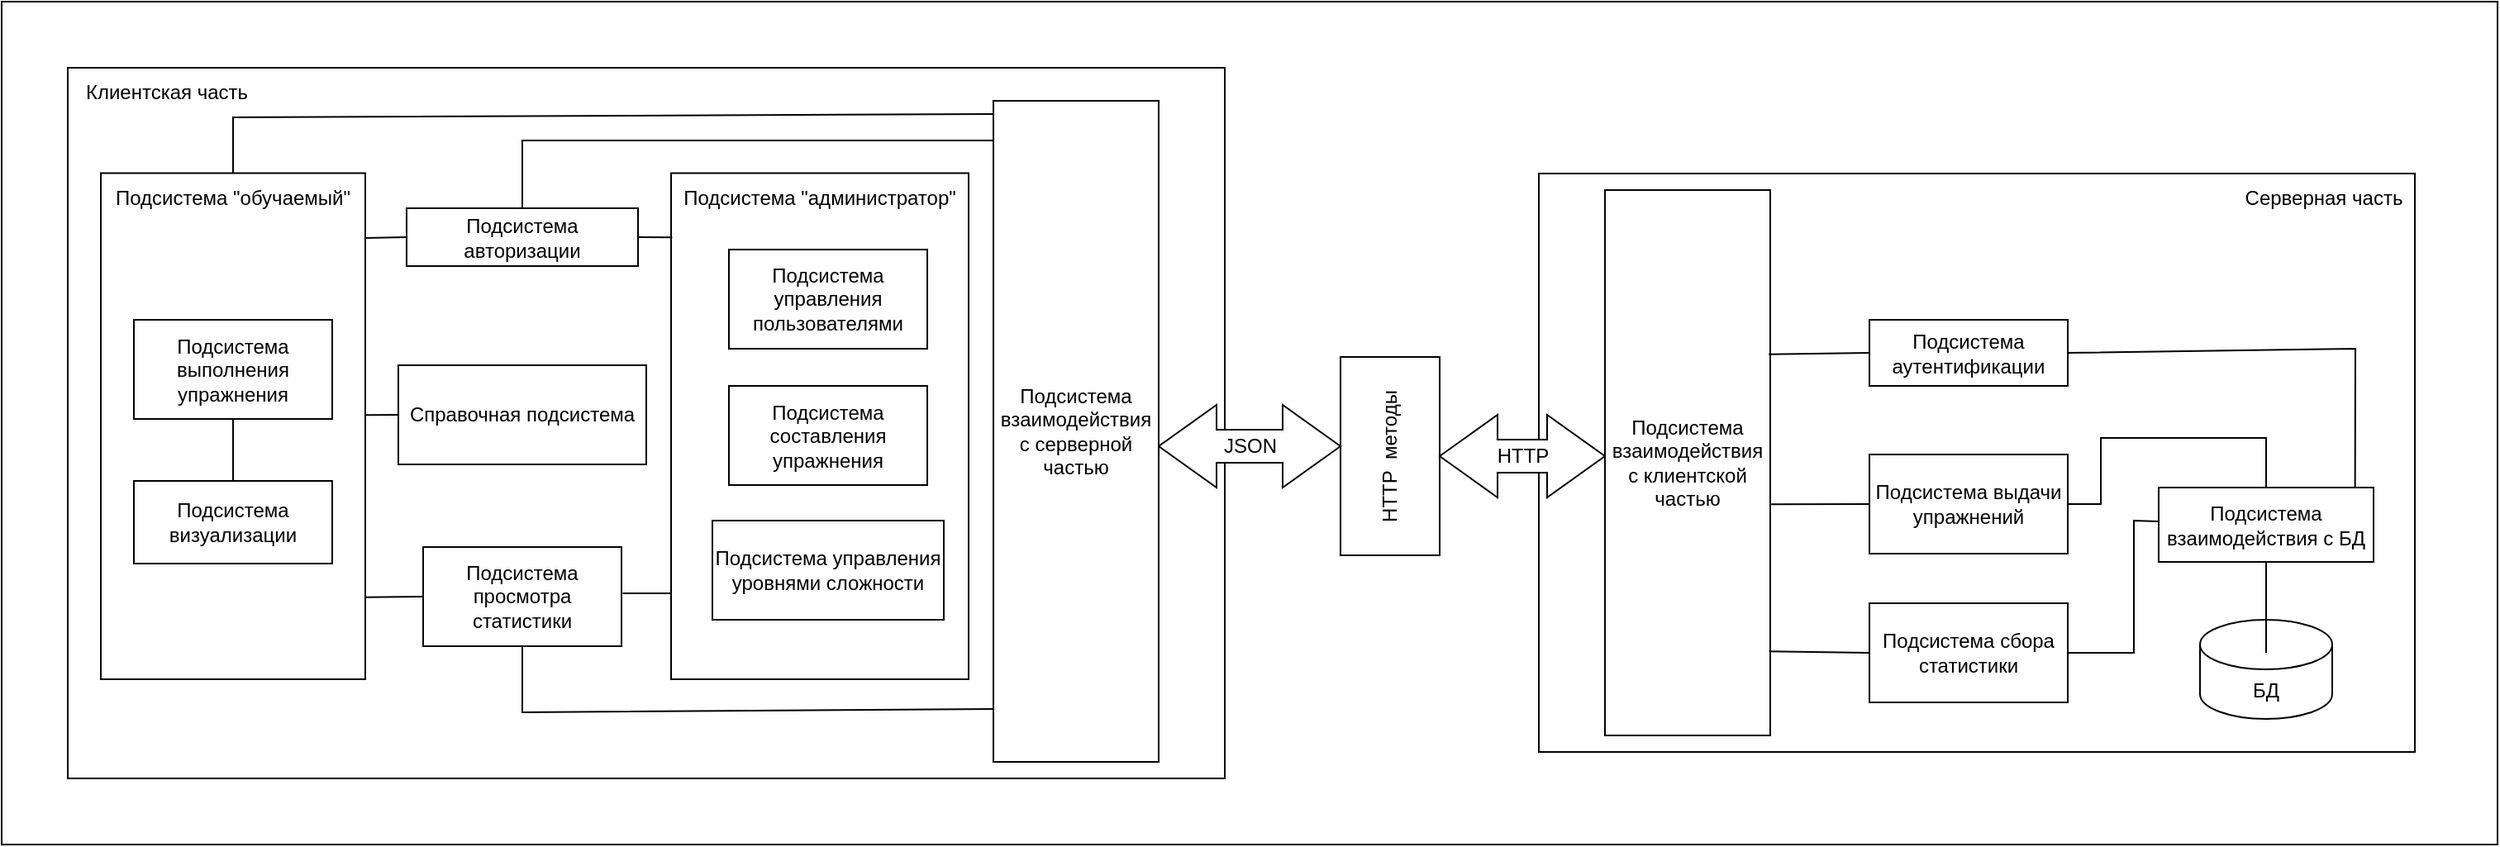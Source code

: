 <mxfile version="24.8.0">
  <diagram name="Страница — 1" id="WRZnwX8jYTNk-mHh2Qv5">
    <mxGraphModel dx="2084" dy="673" grid="1" gridSize="10" guides="1" tooltips="1" connect="1" arrows="1" fold="1" page="1" pageScale="1" pageWidth="827" pageHeight="1169" math="0" shadow="0">
      <root>
        <mxCell id="0" />
        <mxCell id="1" parent="0" />
        <mxCell id="WB_F4It5KlssIyPXTTCA-70" value="" style="rounded=0;whiteSpace=wrap;html=1;" parent="1" vertex="1">
          <mxGeometry x="-320" width="1510" height="510" as="geometry" />
        </mxCell>
        <mxCell id="WB_F4It5KlssIyPXTTCA-1" value="" style="rounded=0;whiteSpace=wrap;html=1;" parent="1" vertex="1">
          <mxGeometry x="-280" y="40" width="700" height="430" as="geometry" />
        </mxCell>
        <mxCell id="WB_F4It5KlssIyPXTTCA-43" value="" style="rounded=0;whiteSpace=wrap;html=1;" parent="1" vertex="1">
          <mxGeometry x="85" y="103.75" width="180" height="306.25" as="geometry" />
        </mxCell>
        <mxCell id="WB_F4It5KlssIyPXTTCA-42" value="" style="rounded=0;whiteSpace=wrap;html=1;" parent="1" vertex="1">
          <mxGeometry x="-260" y="103.75" width="160" height="306.25" as="geometry" />
        </mxCell>
        <mxCell id="WB_F4It5KlssIyPXTTCA-2" value="Клиентская часть" style="text;html=1;align=center;verticalAlign=middle;whiteSpace=wrap;rounded=0;" parent="1" vertex="1">
          <mxGeometry x="-280" y="40" width="120" height="30" as="geometry" />
        </mxCell>
        <mxCell id="WB_F4It5KlssIyPXTTCA-3" value="" style="rounded=0;whiteSpace=wrap;html=1;" parent="1" vertex="1">
          <mxGeometry x="610" y="104" width="530" height="350" as="geometry" />
        </mxCell>
        <mxCell id="WB_F4It5KlssIyPXTTCA-4" value="HTTP&amp;nbsp; методы" style="rounded=0;whiteSpace=wrap;html=1;rotation=270;" parent="1" vertex="1">
          <mxGeometry x="460" y="245" width="120" height="60" as="geometry" />
        </mxCell>
        <mxCell id="WB_F4It5KlssIyPXTTCA-7" value="JSON" style="html=1;shadow=0;dashed=0;align=center;verticalAlign=middle;shape=mxgraph.arrows2.twoWayArrow;dy=0.6;dx=35;" parent="1" vertex="1">
          <mxGeometry x="380" y="244" width="110" height="50" as="geometry" />
        </mxCell>
        <mxCell id="WB_F4It5KlssIyPXTTCA-8" value="HTTP" style="html=1;shadow=0;dashed=0;align=center;verticalAlign=middle;shape=mxgraph.arrows2.twoWayArrow;dy=0.6;dx=35;" parent="1" vertex="1">
          <mxGeometry x="550" y="250" width="100" height="50" as="geometry" />
        </mxCell>
        <mxCell id="WB_F4It5KlssIyPXTTCA-9" value="Серверная часть" style="text;html=1;align=center;verticalAlign=middle;whiteSpace=wrap;rounded=0;" parent="1" vertex="1">
          <mxGeometry x="1030" y="103.75" width="110" height="30" as="geometry" />
        </mxCell>
        <mxCell id="WB_F4It5KlssIyPXTTCA-16" value="Справочная подсистема" style="rounded=0;whiteSpace=wrap;html=1;" parent="1" vertex="1">
          <mxGeometry x="-80" y="220" width="150" height="60" as="geometry" />
        </mxCell>
        <mxCell id="WB_F4It5KlssIyPXTTCA-17" value="Подсистема взаимодействия с клиентской частью" style="rounded=0;whiteSpace=wrap;html=1;" parent="1" vertex="1">
          <mxGeometry x="650" y="114" width="100" height="330" as="geometry" />
        </mxCell>
        <mxCell id="WB_F4It5KlssIyPXTTCA-18" value="БД" style="shape=cylinder3;whiteSpace=wrap;html=1;boundedLbl=1;backgroundOutline=1;size=15;" parent="1" vertex="1">
          <mxGeometry x="1010" y="374" width="80" height="60" as="geometry" />
        </mxCell>
        <mxCell id="WB_F4It5KlssIyPXTTCA-19" value="Подсистема аутентификации" style="rounded=0;whiteSpace=wrap;html=1;" parent="1" vertex="1">
          <mxGeometry x="810" y="192.5" width="120" height="40" as="geometry" />
        </mxCell>
        <mxCell id="WB_F4It5KlssIyPXTTCA-20" value="Подсистема выдачи упражнений" style="rounded=0;whiteSpace=wrap;html=1;" parent="1" vertex="1">
          <mxGeometry x="810" y="274" width="120" height="60" as="geometry" />
        </mxCell>
        <mxCell id="WB_F4It5KlssIyPXTTCA-22" value="Подсистема управления пользователями" style="rounded=0;whiteSpace=wrap;html=1;" parent="1" vertex="1">
          <mxGeometry x="120" y="150" width="120" height="60" as="geometry" />
        </mxCell>
        <mxCell id="WB_F4It5KlssIyPXTTCA-25" value="Подсистема сбора статистики" style="rounded=0;whiteSpace=wrap;html=1;" parent="1" vertex="1">
          <mxGeometry x="810" y="364" width="120" height="60" as="geometry" />
        </mxCell>
        <mxCell id="WB_F4It5KlssIyPXTTCA-27" value="Подсистема взаимодействия с БД" style="rounded=0;whiteSpace=wrap;html=1;" parent="1" vertex="1">
          <mxGeometry x="985" y="294" width="130" height="45" as="geometry" />
        </mxCell>
        <mxCell id="WB_F4It5KlssIyPXTTCA-28" value="Подсистема авторизации" style="rounded=0;whiteSpace=wrap;html=1;" parent="1" vertex="1">
          <mxGeometry x="-75" y="125" width="140" height="35" as="geometry" />
        </mxCell>
        <mxCell id="WB_F4It5KlssIyPXTTCA-35" value="" style="endArrow=none;html=1;rounded=0;entryX=0.5;entryY=1;entryDx=0;entryDy=0;exitX=0.5;exitY=0.333;exitDx=0;exitDy=0;exitPerimeter=0;" parent="1" source="WB_F4It5KlssIyPXTTCA-18" target="WB_F4It5KlssIyPXTTCA-27" edge="1">
          <mxGeometry width="50" height="50" relative="1" as="geometry">
            <mxPoint x="970" y="414" as="sourcePoint" />
            <mxPoint x="1020" y="364" as="targetPoint" />
          </mxGeometry>
        </mxCell>
        <mxCell id="WB_F4It5KlssIyPXTTCA-36" value="Подсистема взаимодействия с серверной частью" style="rounded=0;whiteSpace=wrap;html=1;" parent="1" vertex="1">
          <mxGeometry x="280" y="60" width="100" height="400" as="geometry" />
        </mxCell>
        <mxCell id="WB_F4It5KlssIyPXTTCA-37" value="Подсистема составления упражнения" style="rounded=0;whiteSpace=wrap;html=1;" parent="1" vertex="1">
          <mxGeometry x="120" y="232.5" width="120" height="60" as="geometry" />
        </mxCell>
        <mxCell id="WB_F4It5KlssIyPXTTCA-38" value="Подсистема просмотра статистики" style="rounded=0;whiteSpace=wrap;html=1;" parent="1" vertex="1">
          <mxGeometry x="-65" y="330" width="120" height="60" as="geometry" />
        </mxCell>
        <mxCell id="WB_F4It5KlssIyPXTTCA-39" value="Подсистема выполнения упражнения" style="rounded=0;whiteSpace=wrap;html=1;" parent="1" vertex="1">
          <mxGeometry x="-240" y="192.5" width="120" height="60" as="geometry" />
        </mxCell>
        <mxCell id="WB_F4It5KlssIyPXTTCA-40" value="Подсистема визуализации" style="rounded=0;whiteSpace=wrap;html=1;" parent="1" vertex="1">
          <mxGeometry x="-240" y="290" width="120" height="50" as="geometry" />
        </mxCell>
        <mxCell id="WB_F4It5KlssIyPXTTCA-45" value="Подсистема &quot;обучаемый&quot;" style="text;html=1;align=center;verticalAlign=middle;whiteSpace=wrap;rounded=0;" parent="1" vertex="1">
          <mxGeometry x="-260" y="103.75" width="160" height="30" as="geometry" />
        </mxCell>
        <mxCell id="WB_F4It5KlssIyPXTTCA-46" value="Подсистема &quot;администратор&quot;" style="text;html=1;align=center;verticalAlign=middle;whiteSpace=wrap;rounded=0;" parent="1" vertex="1">
          <mxGeometry x="90" y="104" width="170" height="30" as="geometry" />
        </mxCell>
        <mxCell id="WB_F4It5KlssIyPXTTCA-49" value="" style="endArrow=none;html=1;rounded=0;entryX=0.5;entryY=1;entryDx=0;entryDy=0;exitX=0.5;exitY=0;exitDx=0;exitDy=0;" parent="1" source="WB_F4It5KlssIyPXTTCA-40" target="WB_F4It5KlssIyPXTTCA-39" edge="1">
          <mxGeometry width="50" height="50" relative="1" as="geometry">
            <mxPoint x="-420" y="320" as="sourcePoint" />
            <mxPoint x="-370" y="270" as="targetPoint" />
          </mxGeometry>
        </mxCell>
        <mxCell id="WB_F4It5KlssIyPXTTCA-52" value="" style="endArrow=none;html=1;rounded=0;exitX=0;exitY=0.5;exitDx=0;exitDy=0;entryX=1;entryY=0.478;entryDx=0;entryDy=0;entryPerimeter=0;" parent="1" source="WB_F4It5KlssIyPXTTCA-16" target="WB_F4It5KlssIyPXTTCA-42" edge="1">
          <mxGeometry width="50" height="50" relative="1" as="geometry">
            <mxPoint x="30" y="260" as="sourcePoint" />
            <mxPoint x="80" y="210" as="targetPoint" />
          </mxGeometry>
        </mxCell>
        <mxCell id="WB_F4It5KlssIyPXTTCA-53" value="" style="endArrow=none;html=1;rounded=0;entryX=0;entryY=0.5;entryDx=0;entryDy=0;exitX=1.002;exitY=0.838;exitDx=0;exitDy=0;exitPerimeter=0;" parent="1" source="WB_F4It5KlssIyPXTTCA-42" target="WB_F4It5KlssIyPXTTCA-38" edge="1">
          <mxGeometry width="50" height="50" relative="1" as="geometry">
            <mxPoint x="-150" y="430" as="sourcePoint" />
            <mxPoint x="-100" y="380" as="targetPoint" />
          </mxGeometry>
        </mxCell>
        <mxCell id="WB_F4It5KlssIyPXTTCA-54" value="" style="endArrow=none;html=1;rounded=0;entryX=1.006;entryY=0.467;entryDx=0;entryDy=0;entryPerimeter=0;exitX=0;exitY=0.83;exitDx=0;exitDy=0;exitPerimeter=0;" parent="1" source="WB_F4It5KlssIyPXTTCA-43" target="WB_F4It5KlssIyPXTTCA-38" edge="1">
          <mxGeometry width="50" height="50" relative="1" as="geometry">
            <mxPoint x="20" y="450" as="sourcePoint" />
            <mxPoint x="70" y="400" as="targetPoint" />
          </mxGeometry>
        </mxCell>
        <mxCell id="WB_F4It5KlssIyPXTTCA-55" value="" style="endArrow=none;html=1;rounded=0;entryX=0;entryY=0.5;entryDx=0;entryDy=0;exitX=1;exitY=0.128;exitDx=0;exitDy=0;exitPerimeter=0;" parent="1" source="WB_F4It5KlssIyPXTTCA-42" target="WB_F4It5KlssIyPXTTCA-28" edge="1">
          <mxGeometry width="50" height="50" relative="1" as="geometry">
            <mxPoint x="-130" y="210" as="sourcePoint" />
            <mxPoint x="-80" y="160" as="targetPoint" />
          </mxGeometry>
        </mxCell>
        <mxCell id="WB_F4It5KlssIyPXTTCA-56" value="" style="endArrow=none;html=1;rounded=0;entryX=0.004;entryY=0.127;entryDx=0;entryDy=0;entryPerimeter=0;exitX=1;exitY=0.5;exitDx=0;exitDy=0;" parent="1" source="WB_F4It5KlssIyPXTTCA-28" target="WB_F4It5KlssIyPXTTCA-43" edge="1">
          <mxGeometry width="50" height="50" relative="1" as="geometry">
            <mxPoint x="30" y="190" as="sourcePoint" />
            <mxPoint x="80" y="140" as="targetPoint" />
          </mxGeometry>
        </mxCell>
        <mxCell id="WB_F4It5KlssIyPXTTCA-57" value="" style="endArrow=none;html=1;rounded=0;entryX=0.5;entryY=1;entryDx=0;entryDy=0;exitX=0.002;exitY=0.92;exitDx=0;exitDy=0;exitPerimeter=0;" parent="1" source="WB_F4It5KlssIyPXTTCA-36" target="WB_F4It5KlssIyPXTTCA-38" edge="1">
          <mxGeometry width="50" height="50" relative="1" as="geometry">
            <mxPoint x="-40" y="450" as="sourcePoint" />
            <mxPoint x="10" y="400" as="targetPoint" />
            <Array as="points">
              <mxPoint x="-5" y="430" />
            </Array>
          </mxGeometry>
        </mxCell>
        <mxCell id="WB_F4It5KlssIyPXTTCA-58" value="" style="endArrow=none;html=1;rounded=0;exitX=0.5;exitY=0;exitDx=0;exitDy=0;entryX=0;entryY=0.06;entryDx=0;entryDy=0;entryPerimeter=0;" parent="1" source="WB_F4It5KlssIyPXTTCA-28" target="WB_F4It5KlssIyPXTTCA-36" edge="1">
          <mxGeometry width="50" height="50" relative="1" as="geometry">
            <mxPoint x="10" y="110" as="sourcePoint" />
            <mxPoint x="60" y="60" as="targetPoint" />
            <Array as="points">
              <mxPoint x="-5" y="84" />
            </Array>
          </mxGeometry>
        </mxCell>
        <mxCell id="WB_F4It5KlssIyPXTTCA-59" value="" style="endArrow=none;html=1;rounded=0;exitX=0.5;exitY=0;exitDx=0;exitDy=0;entryX=-0.005;entryY=0.02;entryDx=0;entryDy=0;entryPerimeter=0;" parent="1" source="WB_F4It5KlssIyPXTTCA-45" target="WB_F4It5KlssIyPXTTCA-36" edge="1">
          <mxGeometry width="50" height="50" relative="1" as="geometry">
            <mxPoint x="-130" y="100" as="sourcePoint" />
            <mxPoint x="-80" y="50" as="targetPoint" />
            <Array as="points">
              <mxPoint x="-180" y="70" />
            </Array>
          </mxGeometry>
        </mxCell>
        <mxCell id="WB_F4It5KlssIyPXTTCA-60" value="" style="endArrow=none;html=1;rounded=0;exitX=0.993;exitY=0.846;exitDx=0;exitDy=0;exitPerimeter=0;entryX=0;entryY=0.5;entryDx=0;entryDy=0;" parent="1" source="WB_F4It5KlssIyPXTTCA-17" target="WB_F4It5KlssIyPXTTCA-25" edge="1">
          <mxGeometry width="50" height="50" relative="1" as="geometry">
            <mxPoint x="740" y="404" as="sourcePoint" />
            <mxPoint x="790" y="354" as="targetPoint" />
          </mxGeometry>
        </mxCell>
        <mxCell id="WB_F4It5KlssIyPXTTCA-61" value="" style="endArrow=none;html=1;rounded=0;exitX=1.006;exitY=0.576;exitDx=0;exitDy=0;exitPerimeter=0;entryX=0;entryY=0.5;entryDx=0;entryDy=0;" parent="1" source="WB_F4It5KlssIyPXTTCA-17" target="WB_F4It5KlssIyPXTTCA-20" edge="1">
          <mxGeometry width="50" height="50" relative="1" as="geometry">
            <mxPoint x="750" y="329" as="sourcePoint" />
            <mxPoint x="820.711" y="279" as="targetPoint" />
          </mxGeometry>
        </mxCell>
        <mxCell id="WB_F4It5KlssIyPXTTCA-64" value="" style="endArrow=none;html=1;rounded=0;entryX=0;entryY=0.5;entryDx=0;entryDy=0;exitX=0.991;exitY=0.301;exitDx=0;exitDy=0;exitPerimeter=0;" parent="1" edge="1" target="WB_F4It5KlssIyPXTTCA-19" source="WB_F4It5KlssIyPXTTCA-17">
          <mxGeometry width="50" height="50" relative="1" as="geometry">
            <mxPoint x="750" y="213" as="sourcePoint" />
            <mxPoint x="810" y="144" as="targetPoint" />
          </mxGeometry>
        </mxCell>
        <mxCell id="WB_F4It5KlssIyPXTTCA-65" value="" style="endArrow=none;html=1;rounded=0;exitX=1;exitY=0.5;exitDx=0;exitDy=0;entryX=0.914;entryY=-0.004;entryDx=0;entryDy=0;entryPerimeter=0;" parent="1" source="WB_F4It5KlssIyPXTTCA-19" target="WB_F4It5KlssIyPXTTCA-27" edge="1">
          <mxGeometry width="50" height="50" relative="1" as="geometry">
            <mxPoint x="980" y="214" as="sourcePoint" />
            <mxPoint x="1030" y="174" as="targetPoint" />
            <Array as="points">
              <mxPoint x="1104" y="210" />
            </Array>
          </mxGeometry>
        </mxCell>
        <mxCell id="WB_F4It5KlssIyPXTTCA-67" value="" style="endArrow=none;html=1;rounded=0;entryX=1;entryY=0.5;entryDx=0;entryDy=0;exitX=0.5;exitY=0;exitDx=0;exitDy=0;" parent="1" source="WB_F4It5KlssIyPXTTCA-27" target="WB_F4It5KlssIyPXTTCA-20" edge="1">
          <mxGeometry width="50" height="50" relative="1" as="geometry">
            <mxPoint x="760" y="524" as="sourcePoint" />
            <mxPoint x="810" y="474" as="targetPoint" />
            <Array as="points">
              <mxPoint x="1050" y="264" />
              <mxPoint x="950" y="264" />
              <mxPoint x="950" y="304" />
            </Array>
          </mxGeometry>
        </mxCell>
        <mxCell id="WB_F4It5KlssIyPXTTCA-68" value="" style="endArrow=none;html=1;rounded=0;exitX=1;exitY=0.5;exitDx=0;exitDy=0;entryX=-0.001;entryY=0.455;entryDx=0;entryDy=0;entryPerimeter=0;" parent="1" source="WB_F4It5KlssIyPXTTCA-25" target="WB_F4It5KlssIyPXTTCA-27" edge="1">
          <mxGeometry width="50" height="50" relative="1" as="geometry">
            <mxPoint x="940" y="414" as="sourcePoint" />
            <mxPoint x="990" y="364" as="targetPoint" />
            <Array as="points">
              <mxPoint x="970" y="394" />
              <mxPoint x="970" y="314" />
            </Array>
          </mxGeometry>
        </mxCell>
        <mxCell id="EYCAgRWigwtUbWjQzkpR-1" value="Подсистема управления уровнями сложности" style="rounded=0;whiteSpace=wrap;html=1;" vertex="1" parent="1">
          <mxGeometry x="110" y="314" width="140" height="60" as="geometry" />
        </mxCell>
      </root>
    </mxGraphModel>
  </diagram>
</mxfile>
